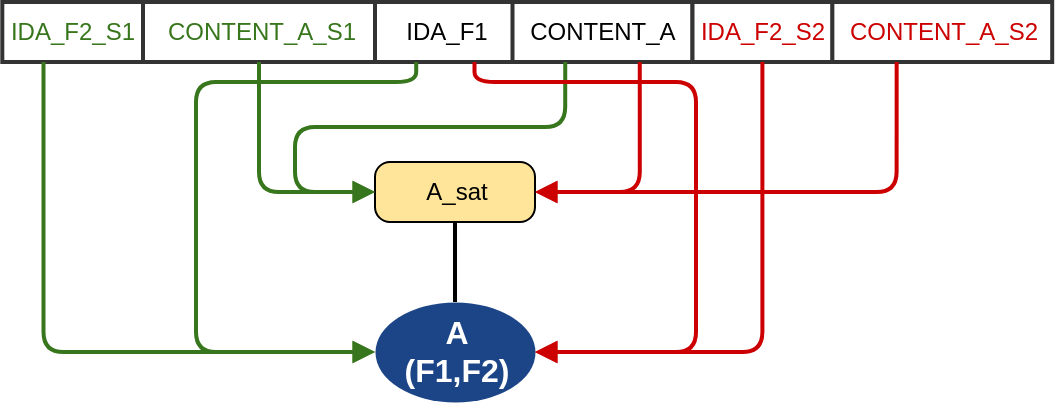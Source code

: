 <mxGraphModel background="#FFFFFF" grid="1" guides="1" style="default-style2"><root><mxCell id="0"/><mxCell id="2" parent="0" value="Layer 0"/><mxCell id="3" parent="2" style="shape=ellipse;perimeter=ellipsePerimeter;shadow=0;strokeWidth=0;strokeColor=none;fillColor=#1c4587;opacity=100.0;html=1;nl2Br=0;verticalAlign=middle;align=center;spacingLeft=7.6;spacingRight=6;whiteSpace=wrap;gliffyId=792;" value="&lt;div style='width: 73.8px;height:auto;word-break: break-word;'&gt;&lt;div align=&quot;center&quot;&gt;&lt;/div&gt;&lt;div align=&quot;center&quot;&gt;&lt;span style=&quot;font-weight: bold; font-size: 16px; color: #ffffff; line-height: 18.5px;&quot;&gt;A&lt;/span&gt;&lt;/div&gt;&lt;div align=&quot;center&quot;&gt;&lt;span style=&quot;font-weight: bold; font-size: 16px; color: #ffffff; line-height: 18.5px;&quot;&gt;(F1,F2)&lt;/span&gt;&lt;/div&gt;&lt;/div&gt;" vertex="1"><mxGeometry as="geometry" height="50.0" width="80.0" x="209.5" y="160.0"/></mxCell><mxCell id="4" parent="2" style="shape=rect;rounded=1;arcSize=15;absoluteArcSize=1;shadow=0;strokeWidth=1;fillColor=#ffe599;strokeColor=#000000;opacity=100.0;html=1;nl2Br=0;verticalAlign=middle;align=center;spacingLeft=7.333;spacingRight=6;whiteSpace=wrap;gliffyId=1204;" value="&lt;div style='width: 74.333px;height:auto;word-break: break-word;'&gt;&lt;div align=&quot;center&quot;&gt;&lt;span style=&quot;font-size: 12px; font-family: Arial; line-height: 14px;&quot;&gt; A_sat&lt;/span&gt;&lt;/div&gt;&lt;/div&gt;" vertex="1"><mxGeometry as="geometry" height="30.0" width="80.0" x="209.5" y="90.0"/></mxCell><mxCell edge="1" id="5" parent="2" source="3" style="shape=filledEdge;strokeWidth=2;strokeColor=#000000;fillColor=none;startArrow=none;startFill=0;startSize=6;endArrow=none;endFill=0;endSize=6;rounded=1;gliffyId=1258;exitX=0.5;exitY=0.0;exitPerimeter=0;entryX=0.5;entryY=1.0;entryPerimeter=0;edgeStyle=orthogonalEdgeStyle;" target="4"><mxGeometry as="geometry" height="100.0" relative="1" width="100.0"><Array as="points"><mxPoint x="249.5" y="160.0"/><mxPoint x="249.5" y="146.667"/><mxPoint x="249.5" y="133.333"/><mxPoint x="249.5" y="120.0"/></Array></mxGeometry></mxCell><mxCell id="6" parent="2" style="shape=rect;shadow=0;strokeWidth=2;fillColor=#FFFFFF;strokeColor=#333333;opacity=100.0;html=1;nl2Br=0;verticalAlign=middle;align=center;spacingLeft=1.407;spacingRight=0;whiteSpace=wrap;gliffyId=1460;" value="&lt;div style='width: 64.534px;height:auto;word-break: break-word;'&gt;&lt;div align=&quot;center&quot;&gt;&lt;span style=&quot;font-family: Arial; font-size: 12px; text-decoration: none; line-height: 0;&quot;&gt;&lt;span style=&quot;text-decoration: none; line-height: 14px;&quot;&gt;IDA_F1&lt;/span&gt;&lt;/span&gt;&lt;/div&gt;&lt;/div&gt;" vertex="1"><mxGeometry as="geometry" height="30.0" width="70.348" x="209.5" y="10.0"/></mxCell><mxCell id="7" parent="2" style="shape=rect;shadow=0;strokeWidth=2;fillColor=#FFFFFF;strokeColor=#333333;opacity=100.0;html=1;nl2Br=0;verticalAlign=middle;align=center;spacingLeft=2.32;spacingRight=0;whiteSpace=wrap;gliffyId=1463;" value="&lt;div style='width: 108.36px;height:auto;word-break: break-word;'&gt;&lt;div align=&quot;center&quot;&gt;&lt;span style=&quot;font-family: Arial; font-size: 12px; text-decoration: none; color: #38761d; line-height: 0;&quot;&gt;&lt;span style=&quot;text-decoration: none; line-height: 14px;&quot;&gt;CONTENT_A_S1&lt;/span&gt;&lt;/span&gt;&lt;/div&gt;&lt;/div&gt;" vertex="1"><mxGeometry as="geometry" height="30.0" width="116.0" x="93.5" y="10.0"/></mxCell><mxCell id="8" parent="2" style="shape=rect;shadow=0;strokeWidth=2;fillColor=#FFFFFF;strokeColor=#333333;opacity=100.0;html=1;nl2Br=0;verticalAlign=middle;align=center;spacingLeft=1.8;spacingRight=0;whiteSpace=wrap;gliffyId=1517;" value="&lt;div style='width: 83.4px;height:auto;word-break: break-word;'&gt;&lt;div align=&quot;center&quot;&gt;&lt;span style=&quot;font-family: Arial; font-size: 12px; text-decoration: none; line-height: 14px;&quot;&gt; CONTENT_A&lt;/span&gt;&lt;/div&gt;&lt;/div&gt;" vertex="1"><mxGeometry as="geometry" height="30.0" width="90.0" x="278.25" y="10.0"/></mxCell><mxCell id="9" parent="2" style="shape=rect;shadow=0;strokeWidth=2;fillColor=#FFFFFF;strokeColor=#333333;opacity=100.0;html=1;nl2Br=0;verticalAlign=middle;align=center;spacingLeft=2.2;spacingRight=0;whiteSpace=wrap;gliffyId=1507;" value="&lt;div style='width: 102.6px;height:auto;word-break: break-word;'&gt;&lt;div align=&quot;center&quot;&gt;&lt;span style=&quot;font-family: Arial; font-size: 12px; color: rgb(204, 0, 0); text-decoration: none; line-height: 14px;&quot;&gt; CONTENT_A_S2&lt;/span&gt;&lt;/div&gt;&lt;/div&gt;" vertex="1"><mxGeometry as="geometry" height="30.0" width="110.0" x="438.099" y="10.0"/></mxCell><mxCell id="10" parent="2" style="shape=rect;shadow=0;strokeWidth=2;fillColor=#FFFFFF;strokeColor=#333333;opacity=100.0;html=1;nl2Br=0;verticalAlign=middle;align=center;spacingLeft=1.407;spacingRight=0;whiteSpace=wrap;gliffyId=1467;" value="&lt;div style='width: 64.534px;height:auto;word-break: break-word;'&gt;&lt;div align=&quot;center&quot;&gt;&lt;span style=&quot;font-family: Arial; font-size: 12px; text-decoration: none; color: #38761d; line-height: 0;&quot;&gt;&lt;span style=&quot;text-decoration: none; line-height: 14px;&quot;&gt;IDA_F2_S1&lt;/span&gt;&lt;/span&gt;&lt;/div&gt;&lt;/div&gt;" vertex="1"><mxGeometry as="geometry" height="30.0" width="70.348" x="23.152" y="10.0"/></mxCell><mxCell id="11" parent="2" style="shape=rect;shadow=0;strokeWidth=2;fillColor=#FFFFFF;strokeColor=#333333;opacity=100.0;html=1;nl2Br=0;verticalAlign=middle;align=center;spacingLeft=1.397;spacingRight=0;whiteSpace=wrap;gliffyId=1488;" value="&lt;div style='width: 64.055px;height:auto;word-break: break-word;'&gt;&lt;div align=&quot;center&quot;&gt;&lt;span style=&quot;font-family: Arial; font-size: 12px; text-decoration: none; color: #cc0000; line-height: 0;&quot;&gt;&lt;span style=&quot;text-decoration: none; line-height: 14px;&quot;&gt;IDA_F2_S2&lt;/span&gt;&lt;/span&gt;&lt;/div&gt;&lt;/div&gt;" vertex="1"><mxGeometry as="geometry" height="30.0" width="69.849" x="368.25" y="10.0"/></mxCell><mxCell edge="1" id="12" parent="2" source="6" style="shape=filledEdge;strokeWidth=2;strokeColor=#38761d;fillColor=none;startArrow=none;startFill=0;startSize=6;endArrow=block;endFill=1;endSize=6;rounded=1;gliffyId=1514;edgeStyle=orthogonalEdgeStyle;" target="3"><mxGeometry as="geometry" height="132.0" relative="1" width="17.0"><Array as="points"><mxPoint x="230.105" y="40.0"/><mxPoint x="230.105" y="50.0"/><mxPoint x="120.0" y="50.0"/><mxPoint x="120.0" y="185.0"/><mxPoint x="209.5" y="185.0"/></Array></mxGeometry></mxCell><mxCell edge="1" id="13" parent="2" source="11" style="shape=filledEdge;strokeWidth=2;strokeColor=#cc0000;fillColor=none;startArrow=none;startFill=0;startSize=6;endArrow=block;endFill=1;endSize=6;rounded=1;gliffyId=1499;edgeStyle=orthogonalEdgeStyle;" target="3"><mxGeometry as="geometry" height="39.0" relative="1" width="46.0"><Array as="points"><mxPoint x="403.175" y="40.0"/><mxPoint x="403.175" y="185.0"/><mxPoint x="289.5" y="185.0"/></Array></mxGeometry></mxCell><mxCell edge="1" id="14" parent="2" source="7" style="shape=filledEdge;strokeWidth=2;strokeColor=#38761d;fillColor=none;startArrow=none;startFill=0;startSize=6;endArrow=block;endFill=1;endSize=6;rounded=1;gliffyId=1480;exitX=0.5;exitY=1.0;exitPerimeter=0;entryX=0.0;entryY=0.5;entryPerimeter=0;edgeStyle=orthogonalEdgeStyle;" target="4"><mxGeometry as="geometry" height="39.0" relative="1" width="46.0"><Array as="points"><mxPoint x="151.5" y="40.0"/><mxPoint x="151.5" y="105.0"/><mxPoint x="209.5" y="105.0"/></Array></mxGeometry></mxCell><mxCell edge="1" id="15" parent="2" source="8" style="shape=filledEdge;strokeWidth=2;strokeColor=#38761d;fillColor=none;startArrow=none;startFill=0;startSize=6;endArrow=block;endFill=1;endSize=6;rounded=1;gliffyId=1532;exitX=0.293;exitY=1.0;exitPerimeter=0;entryX=0.0;entryY=0.5;entryPerimeter=0;edgeStyle=orthogonalEdgeStyle;" target="4"><mxGeometry as="geometry" height="39.0" relative="1" width="46.0"><Array as="points"><mxPoint x="304.61" y="40.0"/><mxPoint x="304.61" y="72.5"/><mxPoint x="169.5" y="72.5"/><mxPoint x="169.5" y="105.0"/><mxPoint x="209.5" y="105.0"/></Array></mxGeometry></mxCell><mxCell edge="1" id="16" parent="2" source="9" style="shape=filledEdge;strokeWidth=2;strokeColor=#cc0000;fillColor=none;startArrow=none;startFill=0;startSize=6;endArrow=block;endFill=1;endSize=6;rounded=1;gliffyId=1512;exitX=0.293;exitY=1.0;exitPerimeter=0;entryX=1.0;entryY=0.5;entryPerimeter=0;edgeStyle=orthogonalEdgeStyle;" target="4"><mxGeometry as="geometry" height="39.0" relative="1" width="46.0"><Array as="points"><mxPoint x="470.318" y="40.0"/><mxPoint x="470.318" y="105.0"/><mxPoint x="289.5" y="105.0"/></Array></mxGeometry></mxCell><mxCell edge="1" id="17" parent="2" source="8" style="shape=filledEdge;strokeWidth=2;strokeColor=#cc0000;fillColor=none;startArrow=none;startFill=0;startSize=6;endArrow=block;endFill=1;endSize=6;rounded=1;gliffyId=1533;exitX=0.707;exitY=1.0;exitPerimeter=0;entryX=1.0;entryY=0.5;entryPerimeter=0;edgeStyle=orthogonalEdgeStyle;" target="4"><mxGeometry as="geometry" height="39.0" relative="1" width="46.0"><Array as="points"><mxPoint x="341.89" y="40.0"/><mxPoint x="341.89" y="105.0"/><mxPoint x="289.5" y="105.0"/></Array></mxGeometry></mxCell><mxCell edge="1" id="18" parent="2" source="6" style="shape=filledEdge;strokeWidth=2;strokeColor=#cc0000;fillColor=none;startArrow=none;startFill=0;startSize=6;endArrow=block;endFill=1;endSize=6;rounded=1;gliffyId=1474;edgeStyle=orthogonalEdgeStyle;" target="3"><mxGeometry as="geometry" height="132.0" relative="1" width="17.0"><Array as="points"><mxPoint x="259.244" y="40.0"/><mxPoint x="259.244" y="50.0"/><mxPoint x="370.0" y="50.0"/><mxPoint x="370.0" y="185.0"/><mxPoint x="289.5" y="185.0"/></Array></mxGeometry></mxCell><mxCell edge="1" id="19" parent="2" source="10" style="shape=filledEdge;strokeWidth=2;strokeColor=#38761d;fillColor=none;startArrow=none;startFill=0;startSize=6;endArrow=block;endFill=1;endSize=6;rounded=1;gliffyId=1476;edgeStyle=orthogonalEdgeStyle;" target="3"><mxGeometry as="geometry" height="39.0" relative="1" width="46.0"><Array as="points"><mxPoint x="43.756" y="40.0"/><mxPoint x="43.756" y="185.0"/><mxPoint x="209.5" y="185.0"/></Array></mxGeometry></mxCell></root></mxGraphModel>